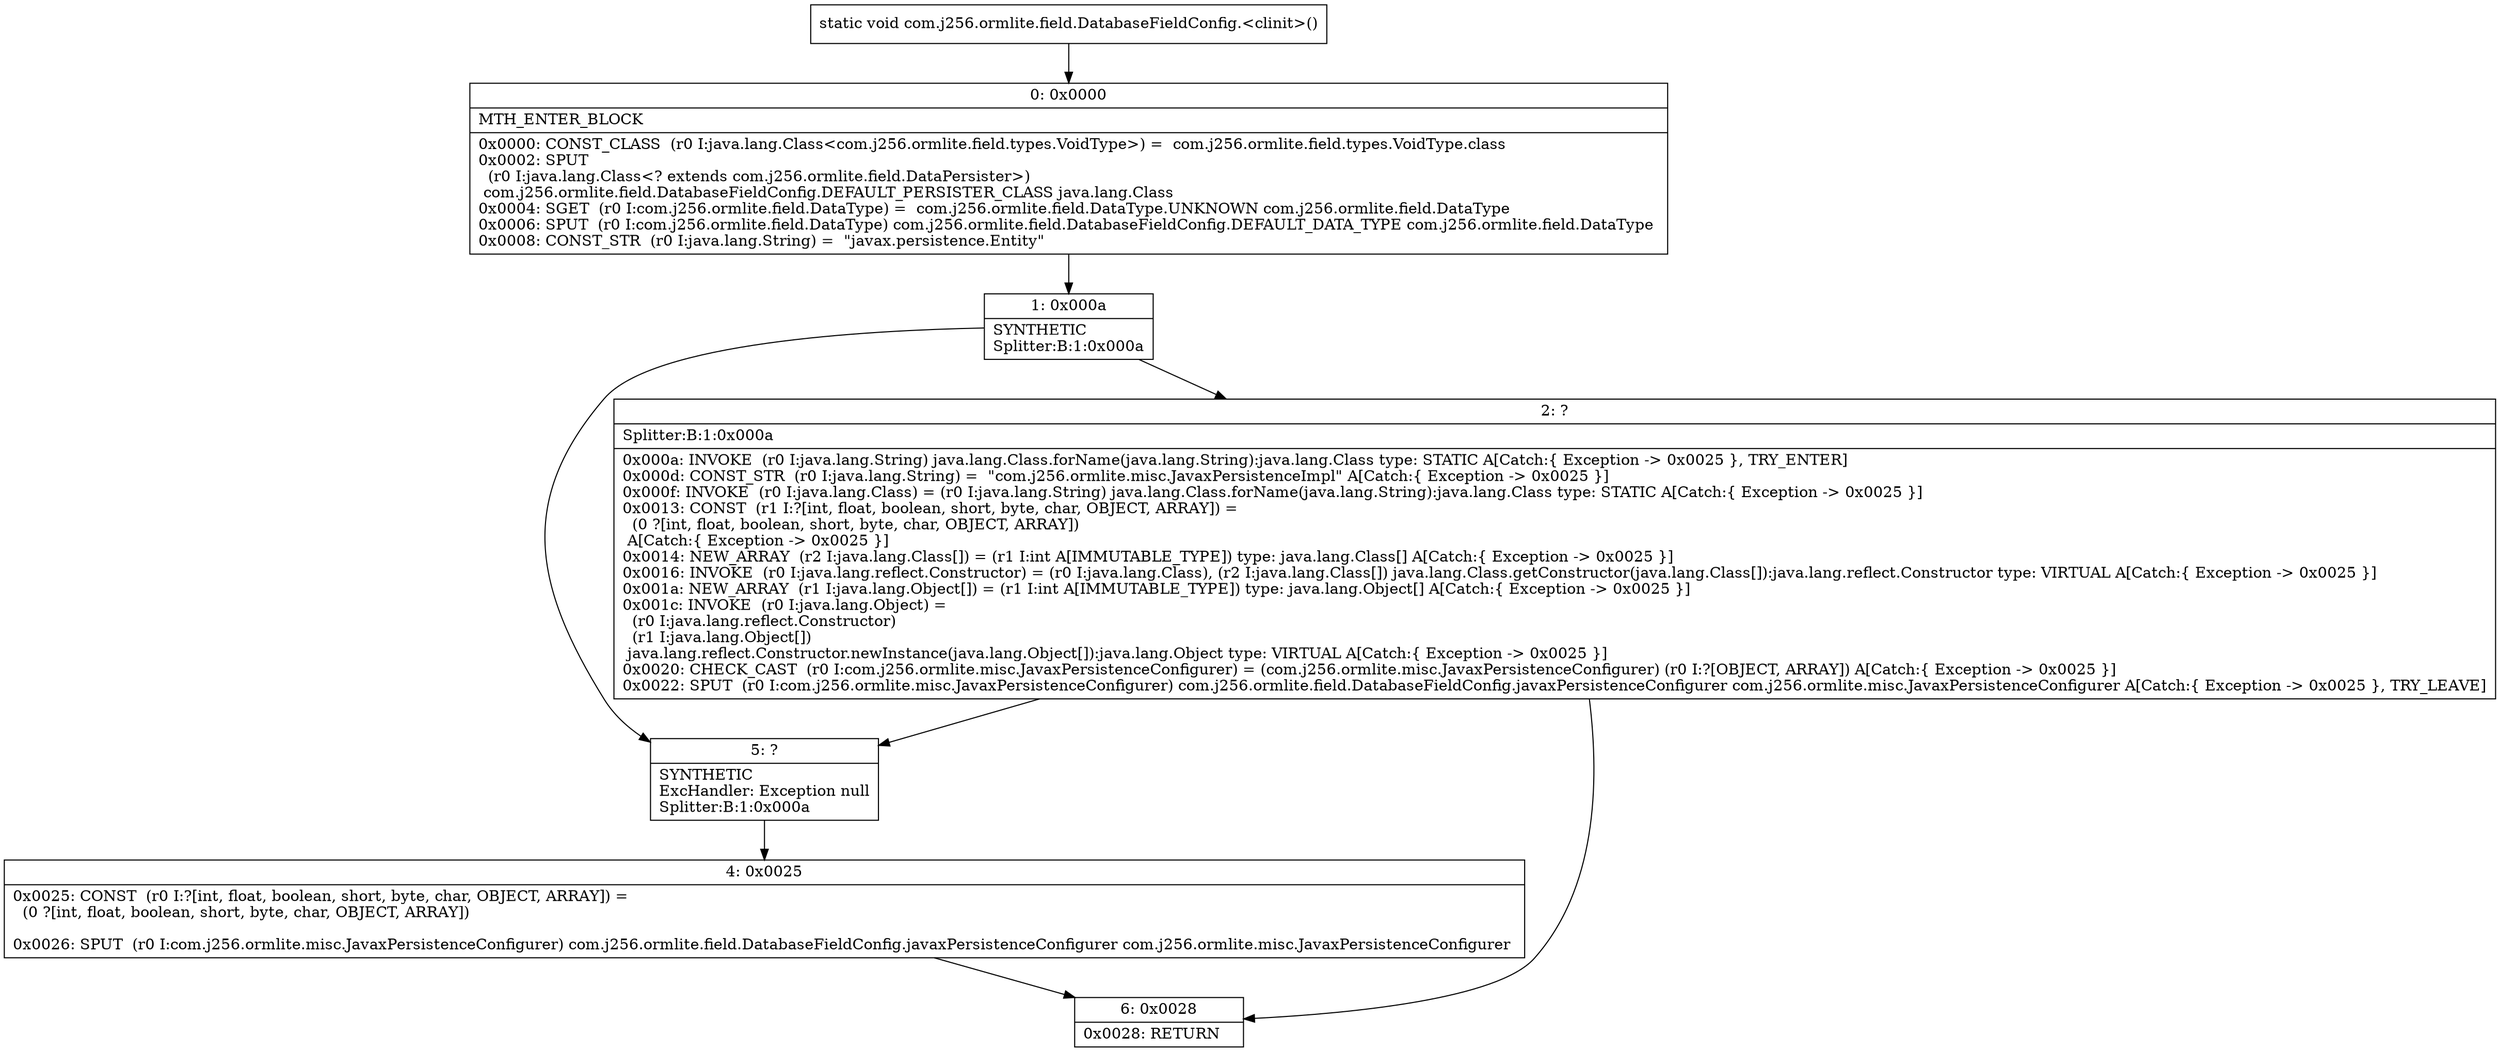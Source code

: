 digraph "CFG forcom.j256.ormlite.field.DatabaseFieldConfig.\<clinit\>()V" {
Node_0 [shape=record,label="{0\:\ 0x0000|MTH_ENTER_BLOCK\l|0x0000: CONST_CLASS  (r0 I:java.lang.Class\<com.j256.ormlite.field.types.VoidType\>) =  com.j256.ormlite.field.types.VoidType.class \l0x0002: SPUT  \l  (r0 I:java.lang.Class\<? extends com.j256.ormlite.field.DataPersister\>)\l com.j256.ormlite.field.DatabaseFieldConfig.DEFAULT_PERSISTER_CLASS java.lang.Class \l0x0004: SGET  (r0 I:com.j256.ormlite.field.DataType) =  com.j256.ormlite.field.DataType.UNKNOWN com.j256.ormlite.field.DataType \l0x0006: SPUT  (r0 I:com.j256.ormlite.field.DataType) com.j256.ormlite.field.DatabaseFieldConfig.DEFAULT_DATA_TYPE com.j256.ormlite.field.DataType \l0x0008: CONST_STR  (r0 I:java.lang.String) =  \"javax.persistence.Entity\" \l}"];
Node_1 [shape=record,label="{1\:\ 0x000a|SYNTHETIC\lSplitter:B:1:0x000a\l}"];
Node_2 [shape=record,label="{2\:\ ?|Splitter:B:1:0x000a\l|0x000a: INVOKE  (r0 I:java.lang.String) java.lang.Class.forName(java.lang.String):java.lang.Class type: STATIC A[Catch:\{ Exception \-\> 0x0025 \}, TRY_ENTER]\l0x000d: CONST_STR  (r0 I:java.lang.String) =  \"com.j256.ormlite.misc.JavaxPersistenceImpl\" A[Catch:\{ Exception \-\> 0x0025 \}]\l0x000f: INVOKE  (r0 I:java.lang.Class) = (r0 I:java.lang.String) java.lang.Class.forName(java.lang.String):java.lang.Class type: STATIC A[Catch:\{ Exception \-\> 0x0025 \}]\l0x0013: CONST  (r1 I:?[int, float, boolean, short, byte, char, OBJECT, ARRAY]) = \l  (0 ?[int, float, boolean, short, byte, char, OBJECT, ARRAY])\l A[Catch:\{ Exception \-\> 0x0025 \}]\l0x0014: NEW_ARRAY  (r2 I:java.lang.Class[]) = (r1 I:int A[IMMUTABLE_TYPE]) type: java.lang.Class[] A[Catch:\{ Exception \-\> 0x0025 \}]\l0x0016: INVOKE  (r0 I:java.lang.reflect.Constructor) = (r0 I:java.lang.Class), (r2 I:java.lang.Class[]) java.lang.Class.getConstructor(java.lang.Class[]):java.lang.reflect.Constructor type: VIRTUAL A[Catch:\{ Exception \-\> 0x0025 \}]\l0x001a: NEW_ARRAY  (r1 I:java.lang.Object[]) = (r1 I:int A[IMMUTABLE_TYPE]) type: java.lang.Object[] A[Catch:\{ Exception \-\> 0x0025 \}]\l0x001c: INVOKE  (r0 I:java.lang.Object) = \l  (r0 I:java.lang.reflect.Constructor)\l  (r1 I:java.lang.Object[])\l java.lang.reflect.Constructor.newInstance(java.lang.Object[]):java.lang.Object type: VIRTUAL A[Catch:\{ Exception \-\> 0x0025 \}]\l0x0020: CHECK_CAST  (r0 I:com.j256.ormlite.misc.JavaxPersistenceConfigurer) = (com.j256.ormlite.misc.JavaxPersistenceConfigurer) (r0 I:?[OBJECT, ARRAY]) A[Catch:\{ Exception \-\> 0x0025 \}]\l0x0022: SPUT  (r0 I:com.j256.ormlite.misc.JavaxPersistenceConfigurer) com.j256.ormlite.field.DatabaseFieldConfig.javaxPersistenceConfigurer com.j256.ormlite.misc.JavaxPersistenceConfigurer A[Catch:\{ Exception \-\> 0x0025 \}, TRY_LEAVE]\l}"];
Node_4 [shape=record,label="{4\:\ 0x0025|0x0025: CONST  (r0 I:?[int, float, boolean, short, byte, char, OBJECT, ARRAY]) = \l  (0 ?[int, float, boolean, short, byte, char, OBJECT, ARRAY])\l \l0x0026: SPUT  (r0 I:com.j256.ormlite.misc.JavaxPersistenceConfigurer) com.j256.ormlite.field.DatabaseFieldConfig.javaxPersistenceConfigurer com.j256.ormlite.misc.JavaxPersistenceConfigurer \l}"];
Node_5 [shape=record,label="{5\:\ ?|SYNTHETIC\lExcHandler: Exception null\lSplitter:B:1:0x000a\l}"];
Node_6 [shape=record,label="{6\:\ 0x0028|0x0028: RETURN   \l}"];
MethodNode[shape=record,label="{static void com.j256.ormlite.field.DatabaseFieldConfig.\<clinit\>() }"];
MethodNode -> Node_0;
Node_0 -> Node_1;
Node_1 -> Node_2;
Node_1 -> Node_5;
Node_2 -> Node_5;
Node_2 -> Node_6;
Node_4 -> Node_6;
Node_5 -> Node_4;
}

